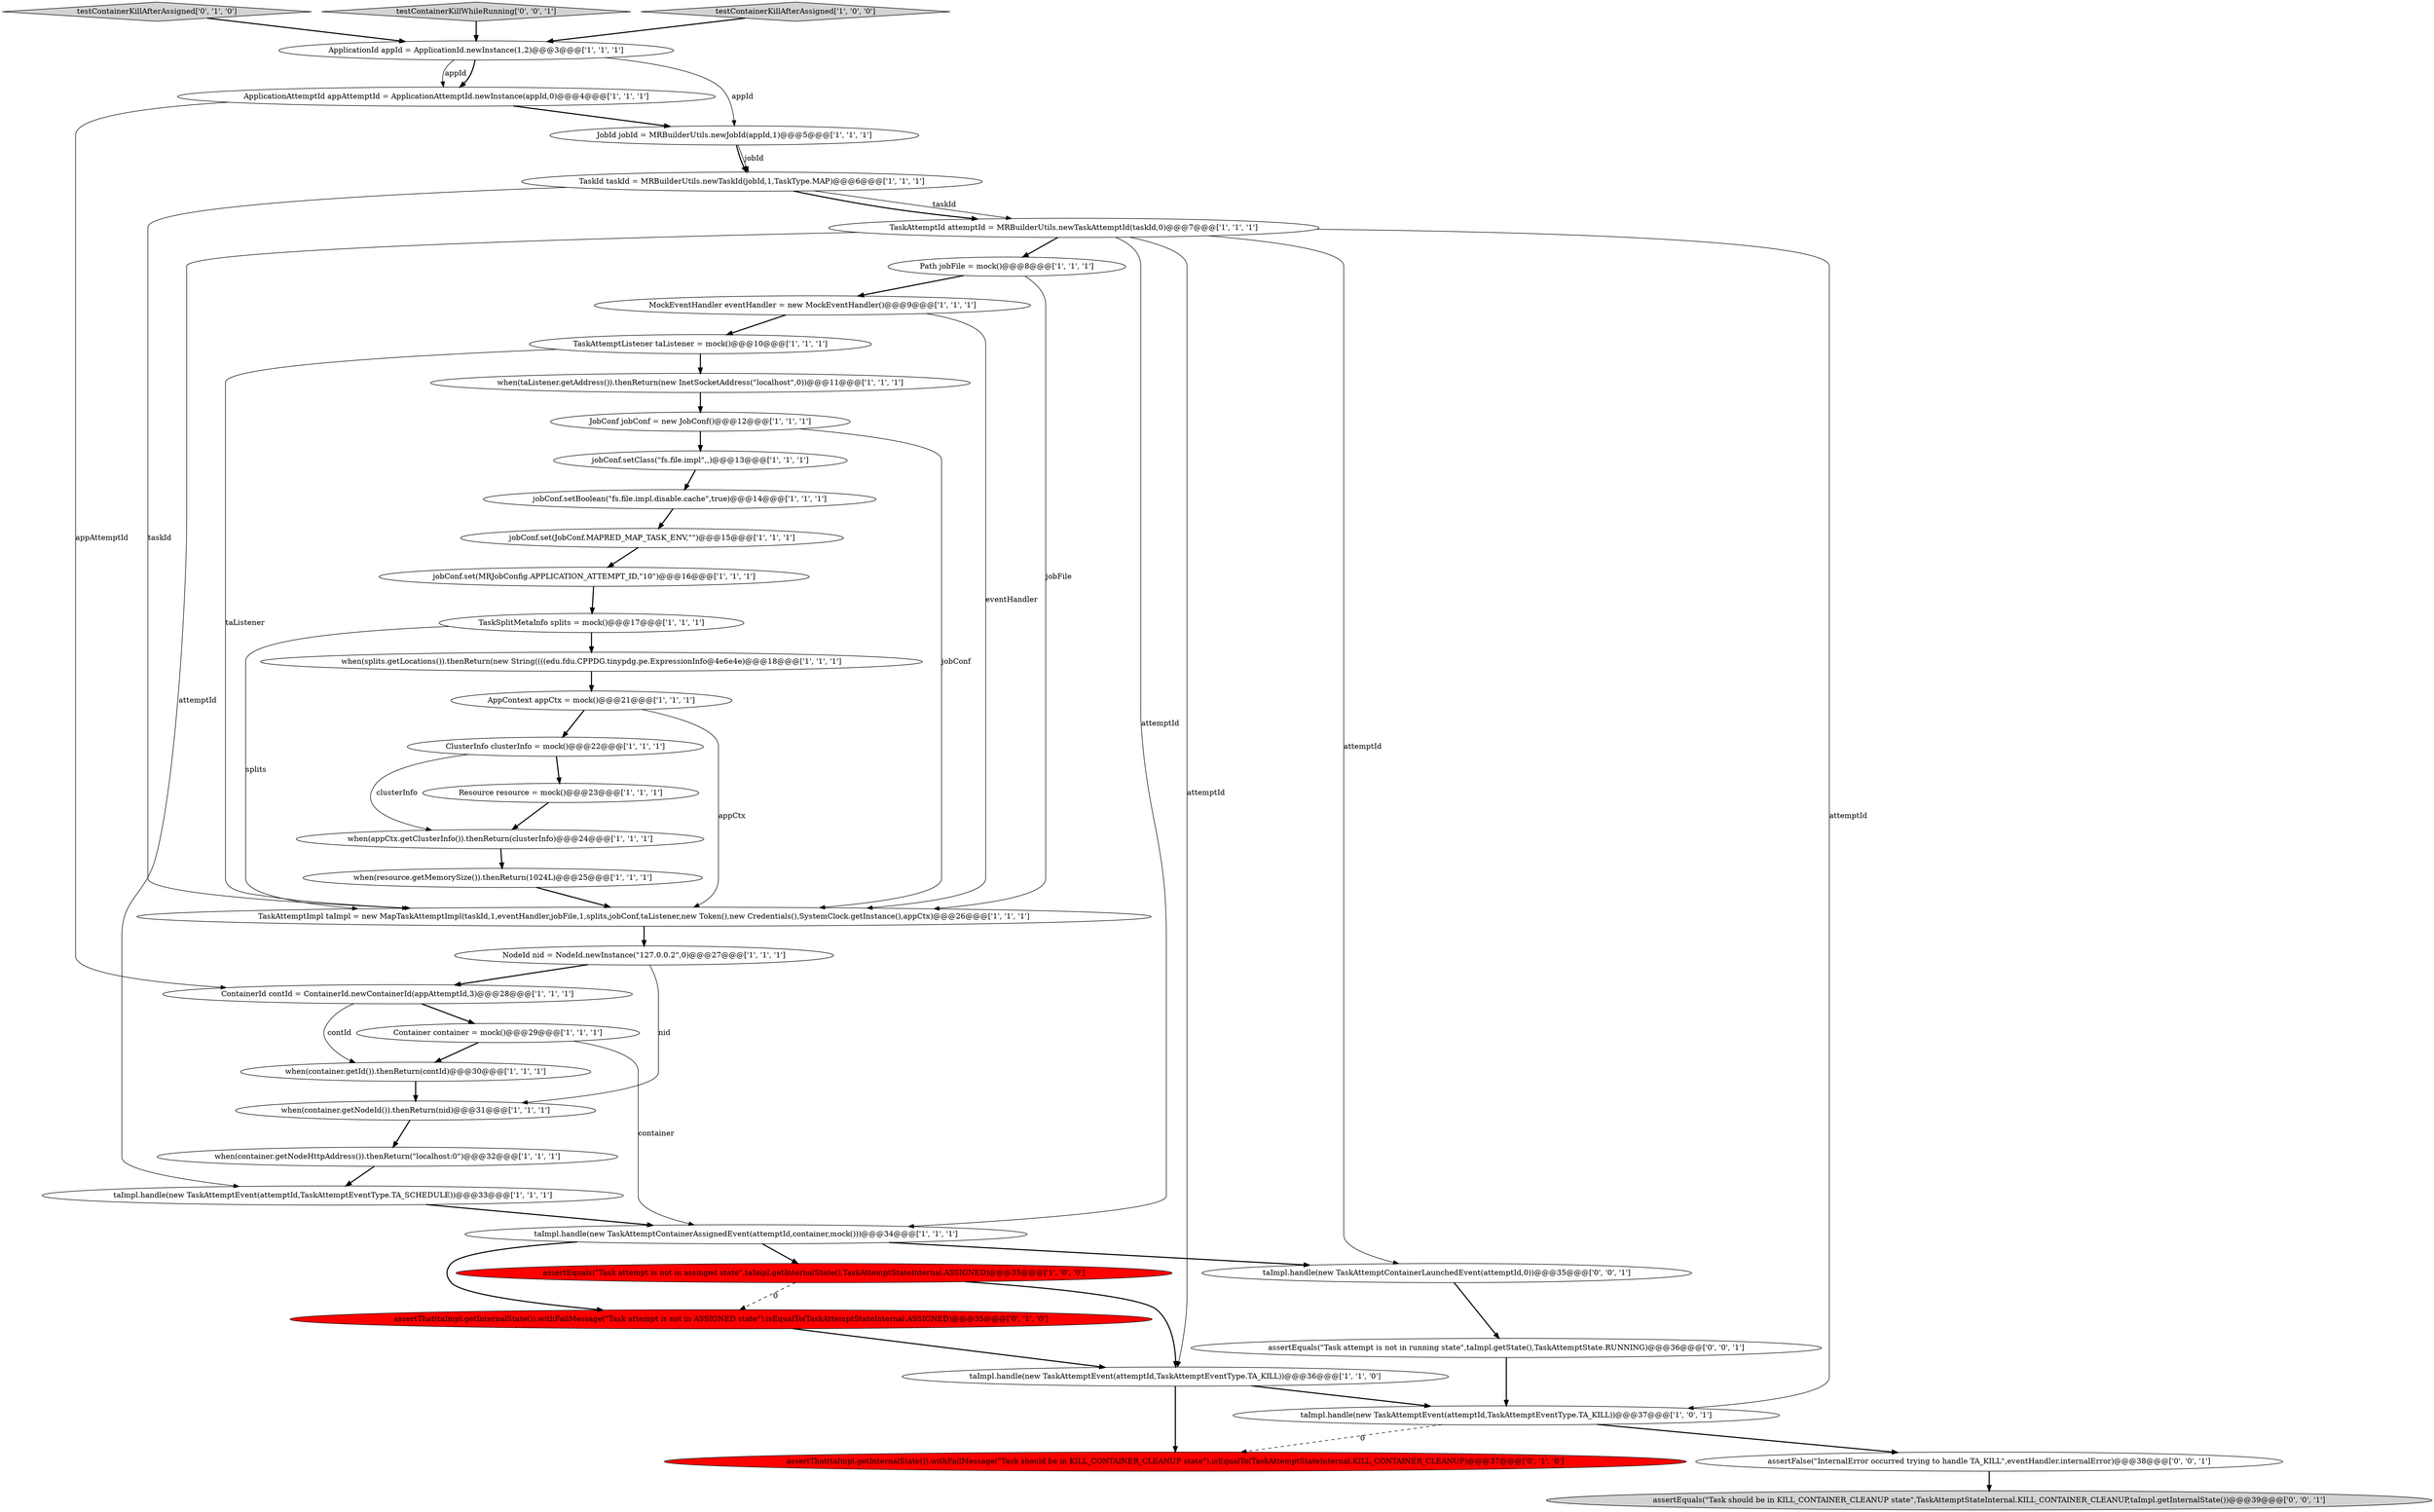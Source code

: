 digraph {
1 [style = filled, label = "TaskAttemptId attemptId = MRBuilderUtils.newTaskAttemptId(taskId,0)@@@7@@@['1', '1', '1']", fillcolor = white, shape = ellipse image = "AAA0AAABBB1BBB"];
31 [style = filled, label = "MockEventHandler eventHandler = new MockEventHandler()@@@9@@@['1', '1', '1']", fillcolor = white, shape = ellipse image = "AAA0AAABBB1BBB"];
30 [style = filled, label = "TaskSplitMetaInfo splits = mock()@@@17@@@['1', '1', '1']", fillcolor = white, shape = ellipse image = "AAA0AAABBB1BBB"];
7 [style = filled, label = "Container container = mock()@@@29@@@['1', '1', '1']", fillcolor = white, shape = ellipse image = "AAA0AAABBB1BBB"];
32 [style = filled, label = "ApplicationAttemptId appAttemptId = ApplicationAttemptId.newInstance(appId,0)@@@4@@@['1', '1', '1']", fillcolor = white, shape = ellipse image = "AAA0AAABBB1BBB"];
35 [style = filled, label = "assertThat(taImpl.getInternalState()).withFailMessage(\"Task attempt is not in ASSIGNED state\").isEqualTo(TaskAttemptStateInternal.ASSIGNED)@@@35@@@['0', '1', '0']", fillcolor = red, shape = ellipse image = "AAA1AAABBB2BBB"];
26 [style = filled, label = "when(resource.getMemorySize()).thenReturn(1024L)@@@25@@@['1', '1', '1']", fillcolor = white, shape = ellipse image = "AAA0AAABBB1BBB"];
37 [style = filled, label = "assertFalse(\"InternalError occurred trying to handle TA_KILL\",eventHandler.internalError)@@@38@@@['0', '0', '1']", fillcolor = white, shape = ellipse image = "AAA0AAABBB3BBB"];
19 [style = filled, label = "Path jobFile = mock()@@@8@@@['1', '1', '1']", fillcolor = white, shape = ellipse image = "AAA0AAABBB1BBB"];
12 [style = filled, label = "taImpl.handle(new TaskAttemptEvent(attemptId,TaskAttemptEventType.TA_KILL))@@@37@@@['1', '0', '1']", fillcolor = white, shape = ellipse image = "AAA0AAABBB1BBB"];
8 [style = filled, label = "TaskAttemptImpl taImpl = new MapTaskAttemptImpl(taskId,1,eventHandler,jobFile,1,splits,jobConf,taListener,new Token(),new Credentials(),SystemClock.getInstance(),appCtx)@@@26@@@['1', '1', '1']", fillcolor = white, shape = ellipse image = "AAA0AAABBB1BBB"];
40 [style = filled, label = "assertEquals(\"Task should be in KILL_CONTAINER_CLEANUP state\",TaskAttemptStateInternal.KILL_CONTAINER_CLEANUP,taImpl.getInternalState())@@@39@@@['0', '0', '1']", fillcolor = lightgray, shape = ellipse image = "AAA0AAABBB3BBB"];
36 [style = filled, label = "testContainerKillAfterAssigned['0', '1', '0']", fillcolor = lightgray, shape = diamond image = "AAA0AAABBB2BBB"];
18 [style = filled, label = "taImpl.handle(new TaskAttemptContainerAssignedEvent(attemptId,container,mock()))@@@34@@@['1', '1', '1']", fillcolor = white, shape = ellipse image = "AAA0AAABBB1BBB"];
21 [style = filled, label = "when(container.getId()).thenReturn(contId)@@@30@@@['1', '1', '1']", fillcolor = white, shape = ellipse image = "AAA0AAABBB1BBB"];
0 [style = filled, label = "when(container.getNodeHttpAddress()).thenReturn(\"localhost:0\")@@@32@@@['1', '1', '1']", fillcolor = white, shape = ellipse image = "AAA0AAABBB1BBB"];
14 [style = filled, label = "taImpl.handle(new TaskAttemptEvent(attemptId,TaskAttemptEventType.TA_KILL))@@@36@@@['1', '1', '0']", fillcolor = white, shape = ellipse image = "AAA0AAABBB1BBB"];
9 [style = filled, label = "AppContext appCtx = mock()@@@21@@@['1', '1', '1']", fillcolor = white, shape = ellipse image = "AAA0AAABBB1BBB"];
17 [style = filled, label = "when(appCtx.getClusterInfo()).thenReturn(clusterInfo)@@@24@@@['1', '1', '1']", fillcolor = white, shape = ellipse image = "AAA0AAABBB1BBB"];
41 [style = filled, label = "testContainerKillWhileRunning['0', '0', '1']", fillcolor = lightgray, shape = diamond image = "AAA0AAABBB3BBB"];
5 [style = filled, label = "NodeId nid = NodeId.newInstance(\"127.0.0.2\",0)@@@27@@@['1', '1', '1']", fillcolor = white, shape = ellipse image = "AAA0AAABBB1BBB"];
2 [style = filled, label = "jobConf.set(JobConf.MAPRED_MAP_TASK_ENV,\"\")@@@15@@@['1', '1', '1']", fillcolor = white, shape = ellipse image = "AAA0AAABBB1BBB"];
29 [style = filled, label = "TaskId taskId = MRBuilderUtils.newTaskId(jobId,1,TaskType.MAP)@@@6@@@['1', '1', '1']", fillcolor = white, shape = ellipse image = "AAA0AAABBB1BBB"];
3 [style = filled, label = "JobConf jobConf = new JobConf()@@@12@@@['1', '1', '1']", fillcolor = white, shape = ellipse image = "AAA0AAABBB1BBB"];
15 [style = filled, label = "jobConf.setBoolean(\"fs.file.impl.disable.cache\",true)@@@14@@@['1', '1', '1']", fillcolor = white, shape = ellipse image = "AAA0AAABBB1BBB"];
11 [style = filled, label = "taImpl.handle(new TaskAttemptEvent(attemptId,TaskAttemptEventType.TA_SCHEDULE))@@@33@@@['1', '1', '1']", fillcolor = white, shape = ellipse image = "AAA0AAABBB1BBB"];
25 [style = filled, label = "when(taListener.getAddress()).thenReturn(new InetSocketAddress(\"localhost\",0))@@@11@@@['1', '1', '1']", fillcolor = white, shape = ellipse image = "AAA0AAABBB1BBB"];
6 [style = filled, label = "jobConf.set(MRJobConfig.APPLICATION_ATTEMPT_ID,\"10\")@@@16@@@['1', '1', '1']", fillcolor = white, shape = ellipse image = "AAA0AAABBB1BBB"];
38 [style = filled, label = "taImpl.handle(new TaskAttemptContainerLaunchedEvent(attemptId,0))@@@35@@@['0', '0', '1']", fillcolor = white, shape = ellipse image = "AAA0AAABBB3BBB"];
28 [style = filled, label = "JobId jobId = MRBuilderUtils.newJobId(appId,1)@@@5@@@['1', '1', '1']", fillcolor = white, shape = ellipse image = "AAA0AAABBB1BBB"];
13 [style = filled, label = "ApplicationId appId = ApplicationId.newInstance(1,2)@@@3@@@['1', '1', '1']", fillcolor = white, shape = ellipse image = "AAA0AAABBB1BBB"];
10 [style = filled, label = "when(container.getNodeId()).thenReturn(nid)@@@31@@@['1', '1', '1']", fillcolor = white, shape = ellipse image = "AAA0AAABBB1BBB"];
24 [style = filled, label = "jobConf.setClass(\"fs.file.impl\",,)@@@13@@@['1', '1', '1']", fillcolor = white, shape = ellipse image = "AAA0AAABBB1BBB"];
23 [style = filled, label = "testContainerKillAfterAssigned['1', '0', '0']", fillcolor = lightgray, shape = diamond image = "AAA0AAABBB1BBB"];
4 [style = filled, label = "Resource resource = mock()@@@23@@@['1', '1', '1']", fillcolor = white, shape = ellipse image = "AAA0AAABBB1BBB"];
20 [style = filled, label = "assertEquals(\"Task attempt is not in assinged state\",taImpl.getInternalState(),TaskAttemptStateInternal.ASSIGNED)@@@35@@@['1', '0', '0']", fillcolor = red, shape = ellipse image = "AAA1AAABBB1BBB"];
27 [style = filled, label = "ContainerId contId = ContainerId.newContainerId(appAttemptId,3)@@@28@@@['1', '1', '1']", fillcolor = white, shape = ellipse image = "AAA0AAABBB1BBB"];
22 [style = filled, label = "ClusterInfo clusterInfo = mock()@@@22@@@['1', '1', '1']", fillcolor = white, shape = ellipse image = "AAA0AAABBB1BBB"];
33 [style = filled, label = "when(splits.getLocations()).thenReturn(new String((((edu.fdu.CPPDG.tinypdg.pe.ExpressionInfo@4e6e4e)@@@18@@@['1', '1', '1']", fillcolor = white, shape = ellipse image = "AAA0AAABBB1BBB"];
39 [style = filled, label = "assertEquals(\"Task attempt is not in running state\",taImpl.getState(),TaskAttemptState.RUNNING)@@@36@@@['0', '0', '1']", fillcolor = white, shape = ellipse image = "AAA0AAABBB3BBB"];
16 [style = filled, label = "TaskAttemptListener taListener = mock()@@@10@@@['1', '1', '1']", fillcolor = white, shape = ellipse image = "AAA0AAABBB1BBB"];
34 [style = filled, label = "assertThat(taImpl.getInternalState()).withFailMessage(\"Task should be in KILL_CONTAINER_CLEANUP state\").isEqualTo(TaskAttemptStateInternal.KILL_CONTAINER_CLEANUP)@@@37@@@['0', '1', '0']", fillcolor = red, shape = ellipse image = "AAA1AAABBB2BBB"];
9->22 [style = bold, label=""];
18->38 [style = bold, label=""];
28->29 [style = bold, label=""];
7->18 [style = solid, label="container"];
21->10 [style = bold, label=""];
31->8 [style = solid, label="eventHandler"];
15->2 [style = bold, label=""];
17->26 [style = bold, label=""];
29->8 [style = solid, label="taskId"];
13->32 [style = bold, label=""];
4->17 [style = bold, label=""];
30->33 [style = bold, label=""];
3->24 [style = bold, label=""];
29->1 [style = solid, label="taskId"];
31->16 [style = bold, label=""];
19->31 [style = bold, label=""];
2->6 [style = bold, label=""];
1->14 [style = solid, label="attemptId"];
25->3 [style = bold, label=""];
0->11 [style = bold, label=""];
14->34 [style = bold, label=""];
16->25 [style = bold, label=""];
26->8 [style = bold, label=""];
20->14 [style = bold, label=""];
19->8 [style = solid, label="jobFile"];
1->12 [style = solid, label="attemptId"];
33->9 [style = bold, label=""];
16->8 [style = solid, label="taListener"];
38->39 [style = bold, label=""];
35->14 [style = bold, label=""];
12->37 [style = bold, label=""];
11->18 [style = bold, label=""];
22->4 [style = bold, label=""];
20->35 [style = dashed, label="0"];
18->20 [style = bold, label=""];
36->13 [style = bold, label=""];
13->28 [style = solid, label="appId"];
8->5 [style = bold, label=""];
23->13 [style = bold, label=""];
27->21 [style = solid, label="contId"];
14->12 [style = bold, label=""];
27->7 [style = bold, label=""];
22->17 [style = solid, label="clusterInfo"];
10->0 [style = bold, label=""];
39->12 [style = bold, label=""];
1->18 [style = solid, label="attemptId"];
28->29 [style = solid, label="jobId"];
1->11 [style = solid, label="attemptId"];
1->38 [style = solid, label="attemptId"];
7->21 [style = bold, label=""];
18->35 [style = bold, label=""];
9->8 [style = solid, label="appCtx"];
30->8 [style = solid, label="splits"];
5->27 [style = bold, label=""];
29->1 [style = bold, label=""];
1->19 [style = bold, label=""];
32->27 [style = solid, label="appAttemptId"];
5->10 [style = solid, label="nid"];
32->28 [style = bold, label=""];
12->34 [style = dashed, label="0"];
3->8 [style = solid, label="jobConf"];
41->13 [style = bold, label=""];
37->40 [style = bold, label=""];
13->32 [style = solid, label="appId"];
24->15 [style = bold, label=""];
6->30 [style = bold, label=""];
}
